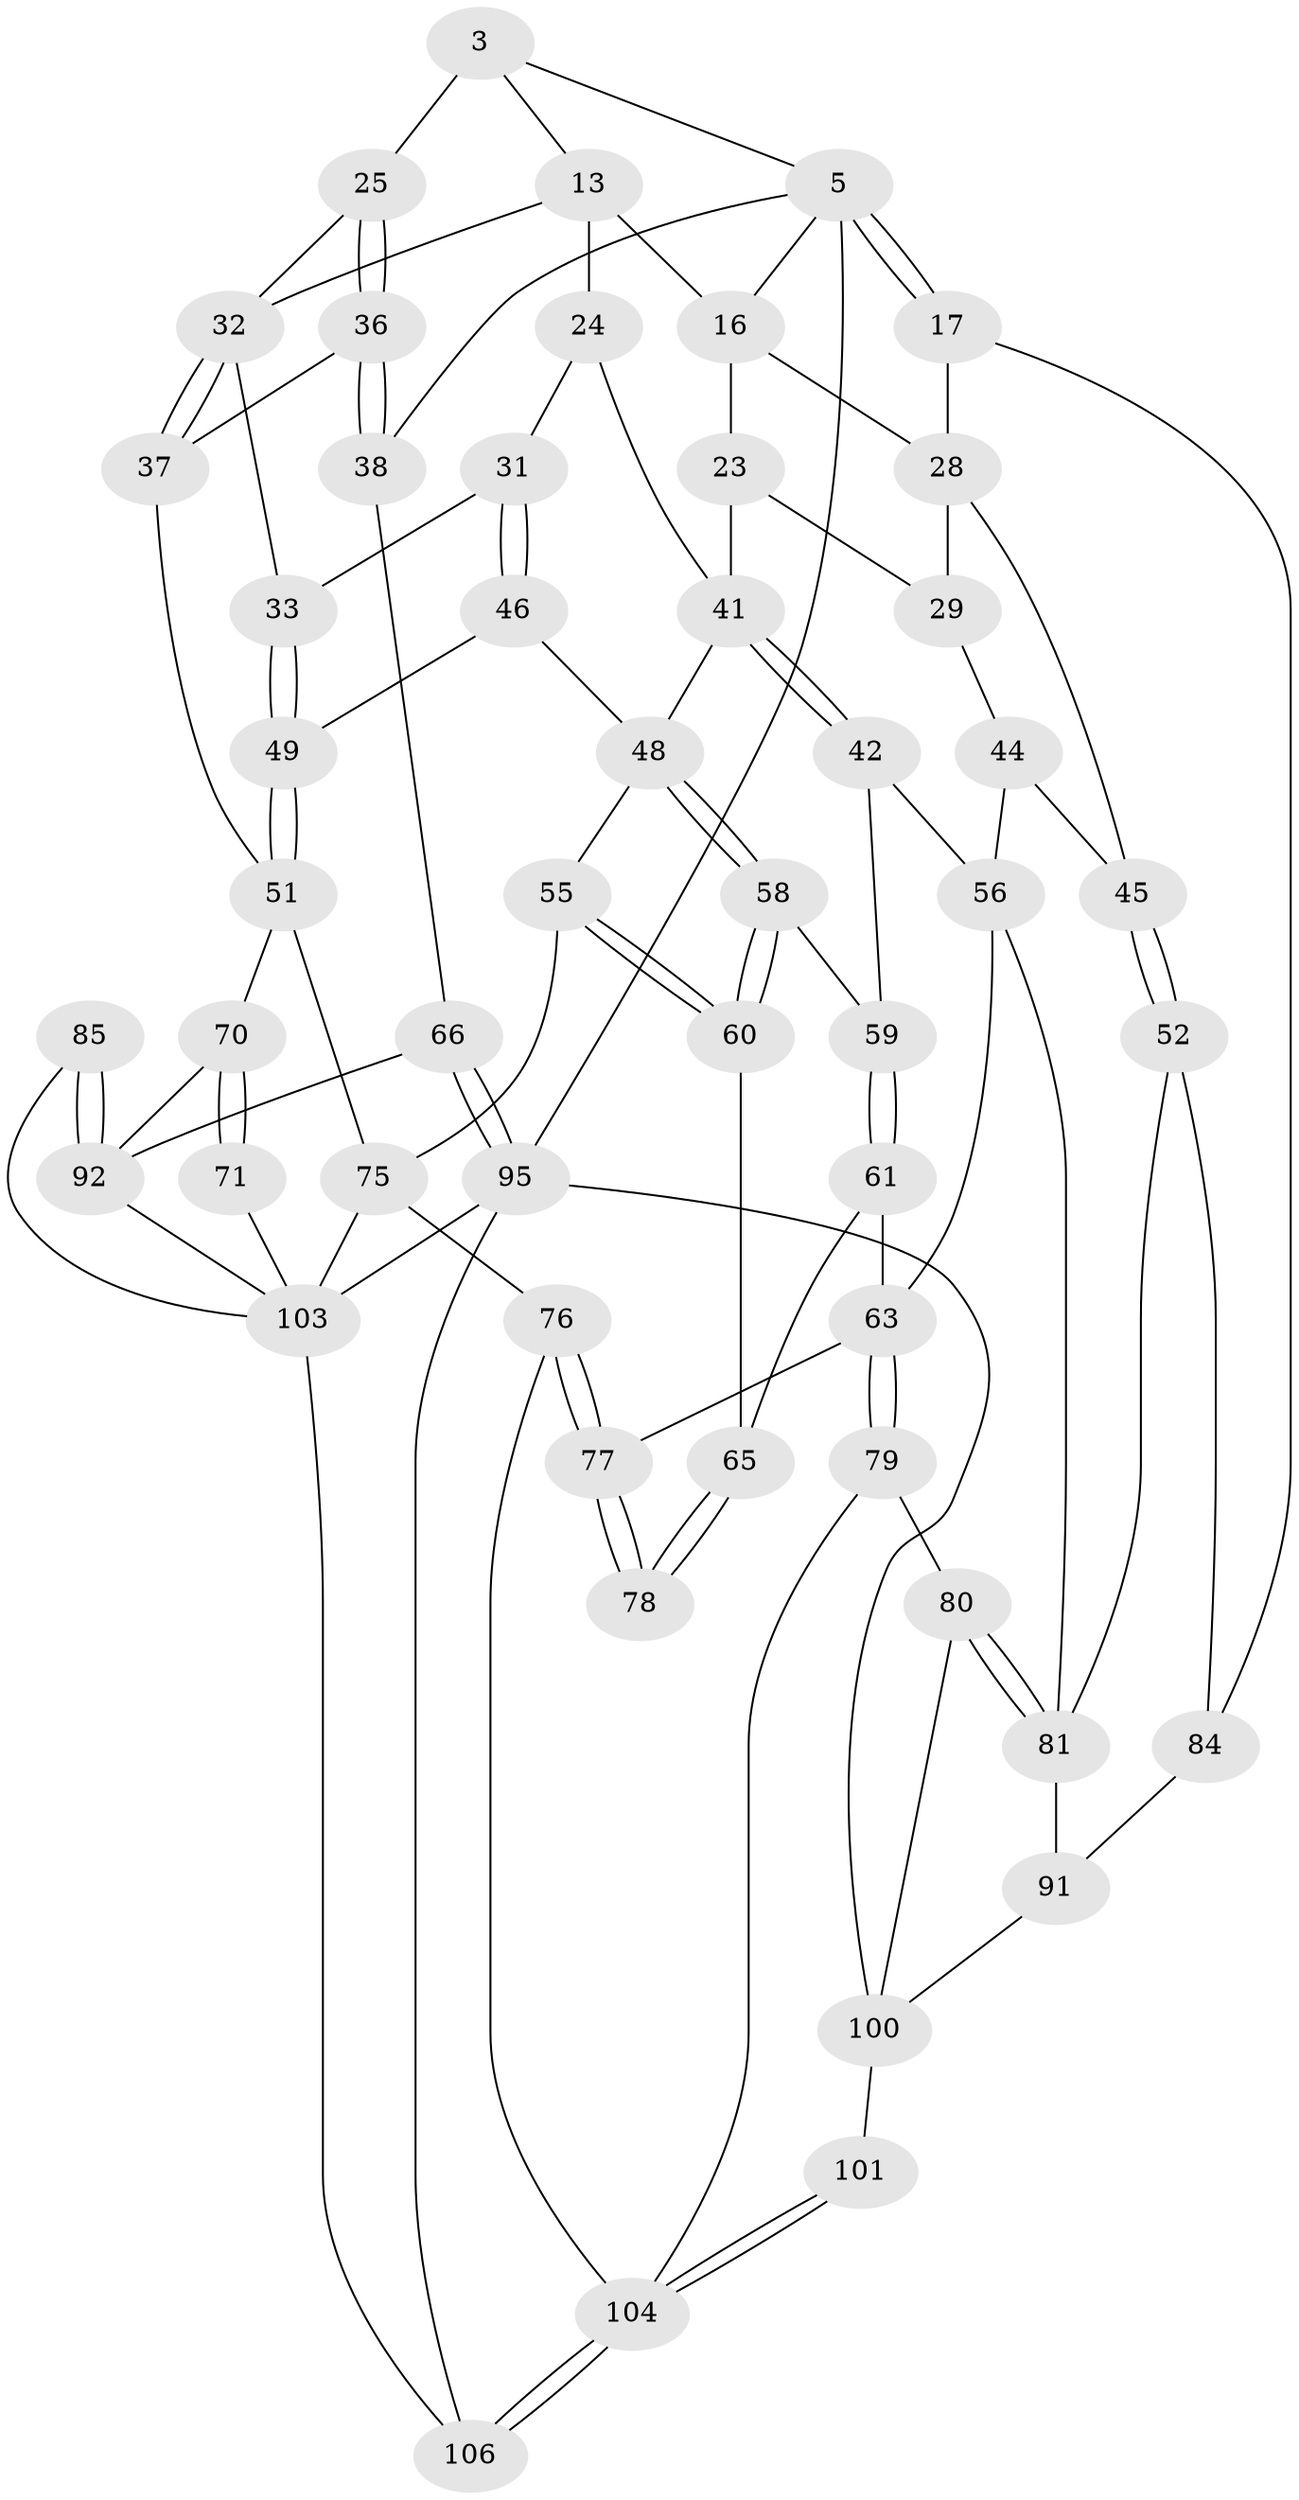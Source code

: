 // original degree distribution, {3: 0.018867924528301886, 5: 0.5094339622641509, 6: 0.22641509433962265, 4: 0.24528301886792453}
// Generated by graph-tools (version 1.1) at 2025/00/03/09/25 05:00:59]
// undirected, 53 vertices, 111 edges
graph export_dot {
graph [start="1"]
  node [color=gray90,style=filled];
  3 [pos="+1+0",super="+2"];
  5 [pos="+0+0",super="+4"];
  13 [pos="+0.6758399328638324+0.09481563120245334",super="+9"];
  16 [pos="+0.2144658017039894+0",super="+6+7+10"];
  17 [pos="+0+0.2514907059983718"];
  23 [pos="+0.4126812612079839+0.2124053143487303",super="+15"];
  24 [pos="+0.5970002968674324+0.14493372129168136",super="+21"];
  25 [pos="+0.9327418690839453+0.17046350145871705",super="+11"];
  28 [pos="+0.1077049090030998+0.1617903853551634",super="+19+18"];
  29 [pos="+0.26754493629755294+0.19976350871267792",super="+27"];
  31 [pos="+0.5559764536588154+0.24586906870223302",super="+30"];
  32 [pos="+0.7685488570888116+0.18584700901654286",super="+12"];
  33 [pos="+0.6884598570672947+0.25437012541397486"];
  36 [pos="+1+0.34378355781650793"];
  37 [pos="+0.9252764441384186+0.35012807065518986"];
  38 [pos="+1+0.36397366959602556"];
  41 [pos="+0.42376041229275563+0.31873298574094905",super="+22"];
  42 [pos="+0.2743372682833913+0.3746925488390338"];
  44 [pos="+0.26674663678365107+0.36594271475451584",super="+40+34"];
  45 [pos="+0.1172222920422216+0.34569140860453157",super="+39+35"];
  46 [pos="+0.5495375376043417+0.36654816692448233"];
  48 [pos="+0.5367422912922195+0.37301877024486346",super="+47"];
  49 [pos="+0.6508908410682984+0.35807483146076513"];
  51 [pos="+0.7654338342696008+0.43732502910402327",super="+50"];
  52 [pos="+0.04442220427499038+0.48211771627619193"];
  55 [pos="+0.5742599580051978+0.5736821513756204"];
  56 [pos="+0.27019928495549345+0.38779234308165633",super="+43"];
  58 [pos="+0.4496970043603573+0.46651307790791263"];
  59 [pos="+0.4350777813519979+0.47249897984000017"];
  60 [pos="+0.48364696188585354+0.5548761702048522"];
  61 [pos="+0.3689953209563963+0.5499122698354012"];
  63 [pos="+0.3384901673576937+0.5553212407990116",super="+62"];
  65 [pos="+0.4214764956513802+0.5603755835077708",super="+64"];
  66 [pos="+1+0.5650959040150927"];
  70 [pos="+0.8184522457290055+0.49976733024383085",super="+69"];
  71 [pos="+0.7967520986865948+0.6392548911389155"];
  75 [pos="+0.5636401392795247+0.7167155660211247",super="+74"];
  76 [pos="+0.46912152985793576+0.7166196221553303"];
  77 [pos="+0.4560266062318807+0.6889058535923923"];
  78 [pos="+0.4500325663313032+0.624496582403881"];
  79 [pos="+0.2792844678068006+0.625739766197748"];
  80 [pos="+0.15819481099735738+0.6269917959671525"];
  81 [pos="+0.13622356439227773+0.6014276677323888",super="+57"];
  84 [pos="+0+0.6542048629549988",super="+53"];
  85 [pos="+0.7610072195131343+0.8153749456271369"];
  91 [pos="+0.06028346975221914+0.7864700923656855",super="+86+83"];
  92 [pos="+0.777632381346629+0.8389450288076536",super="+67+68"];
  95 [pos="+1+1",super="+88"];
  100 [pos="+0.08857118758284417+0.9378575914948674",super="+87+90"];
  101 [pos="+0.13437120127593832+0.9762387035020318",super="+94"];
  103 [pos="+0.6513751002739909+1",super="+102+96+97"];
  104 [pos="+0.1924209664676383+1",super="+99+93"];
  106 [pos="+0.19910555877584124+1",super="+105"];
  3 -- 25 [weight=2];
  3 -- 5;
  3 -- 13;
  5 -- 17;
  5 -- 17;
  5 -- 38;
  5 -- 95 [weight=2];
  5 -- 16;
  13 -- 24 [weight=2];
  13 -- 16;
  13 -- 32;
  16 -- 28;
  16 -- 23 [weight=2];
  17 -- 84;
  17 -- 28;
  23 -- 29 [weight=2];
  23 -- 41;
  24 -- 41;
  24 -- 31 [weight=2];
  25 -- 36;
  25 -- 36;
  25 -- 32;
  28 -- 45 [weight=2];
  28 -- 29;
  29 -- 44 [weight=2];
  31 -- 46;
  31 -- 46;
  31 -- 33;
  32 -- 33;
  32 -- 37;
  32 -- 37;
  33 -- 49;
  33 -- 49;
  36 -- 37;
  36 -- 38;
  36 -- 38;
  37 -- 51;
  38 -- 66;
  41 -- 42;
  41 -- 42;
  41 -- 48;
  42 -- 59;
  42 -- 56;
  44 -- 45 [weight=2];
  44 -- 56;
  45 -- 52;
  45 -- 52;
  46 -- 49;
  46 -- 48;
  48 -- 58;
  48 -- 58;
  48 -- 55;
  49 -- 51;
  49 -- 51;
  51 -- 70;
  51 -- 75;
  52 -- 84;
  52 -- 81;
  55 -- 60;
  55 -- 60;
  55 -- 75;
  56 -- 63;
  56 -- 81;
  58 -- 59;
  58 -- 60;
  58 -- 60;
  59 -- 61;
  59 -- 61;
  60 -- 65;
  61 -- 65;
  61 -- 63;
  63 -- 79;
  63 -- 79;
  63 -- 77;
  65 -- 78 [weight=2];
  65 -- 78;
  66 -- 95;
  66 -- 95;
  66 -- 92;
  70 -- 71 [weight=2];
  70 -- 71;
  70 -- 92;
  71 -- 103;
  75 -- 76;
  75 -- 103 [weight=2];
  76 -- 77;
  76 -- 77;
  76 -- 104;
  77 -- 78;
  77 -- 78;
  79 -- 80;
  79 -- 104;
  80 -- 81;
  80 -- 81;
  80 -- 100;
  81 -- 91;
  84 -- 91 [weight=2];
  85 -- 92 [weight=2];
  85 -- 92;
  85 -- 103;
  91 -- 100 [weight=2];
  92 -- 103;
  95 -- 106;
  95 -- 100;
  95 -- 103;
  100 -- 101 [weight=2];
  101 -- 104 [weight=2];
  101 -- 104;
  103 -- 106 [weight=2];
  104 -- 106 [weight=2];
  104 -- 106;
}
